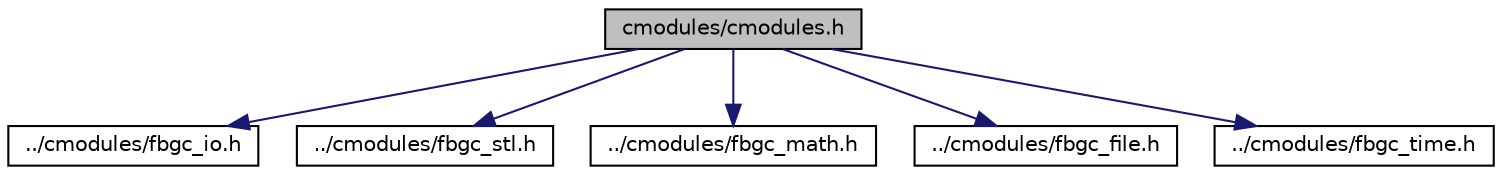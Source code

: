 digraph "cmodules/cmodules.h"
{
  edge [fontname="Helvetica",fontsize="10",labelfontname="Helvetica",labelfontsize="10"];
  node [fontname="Helvetica",fontsize="10",shape=record];
  Node0 [label="cmodules/cmodules.h",height=0.2,width=0.4,color="black", fillcolor="grey75", style="filled", fontcolor="black"];
  Node0 -> Node1 [color="midnightblue",fontsize="10",style="solid",fontname="Helvetica"];
  Node1 [label="../cmodules/fbgc_io.h",height=0.2,width=0.4,color="black", fillcolor="white", style="filled",URL="$fbgc__io_8h.html"];
  Node0 -> Node2 [color="midnightblue",fontsize="10",style="solid",fontname="Helvetica"];
  Node2 [label="../cmodules/fbgc_stl.h",height=0.2,width=0.4,color="black", fillcolor="white", style="filled",URL="$fbgc__stl_8h.html"];
  Node0 -> Node3 [color="midnightblue",fontsize="10",style="solid",fontname="Helvetica"];
  Node3 [label="../cmodules/fbgc_math.h",height=0.2,width=0.4,color="black", fillcolor="white", style="filled",URL="$fbgc__math_8h.html"];
  Node0 -> Node4 [color="midnightblue",fontsize="10",style="solid",fontname="Helvetica"];
  Node4 [label="../cmodules/fbgc_file.h",height=0.2,width=0.4,color="black", fillcolor="white", style="filled",URL="$fbgc__file_8h.html"];
  Node0 -> Node5 [color="midnightblue",fontsize="10",style="solid",fontname="Helvetica"];
  Node5 [label="../cmodules/fbgc_time.h",height=0.2,width=0.4,color="black", fillcolor="white", style="filled",URL="$fbgc__time_8h.html"];
}
